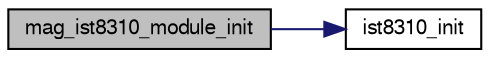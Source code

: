 digraph "mag_ist8310_module_init"
{
  edge [fontname="FreeSans",fontsize="10",labelfontname="FreeSans",labelfontsize="10"];
  node [fontname="FreeSans",fontsize="10",shape=record];
  rankdir="LR";
  Node1 [label="mag_ist8310_module_init",height=0.2,width=0.4,color="black", fillcolor="grey75", style="filled", fontcolor="black"];
  Node1 -> Node2 [color="midnightblue",fontsize="10",style="solid",fontname="FreeSans"];
  Node2 [label="ist8310_init",height=0.2,width=0.4,color="black", fillcolor="white", style="filled",URL="$ist8310_8c.html#a76b3c327cb4ede66f19e41764caad5b5",tooltip="Initialize IST8310 struct. "];
}
